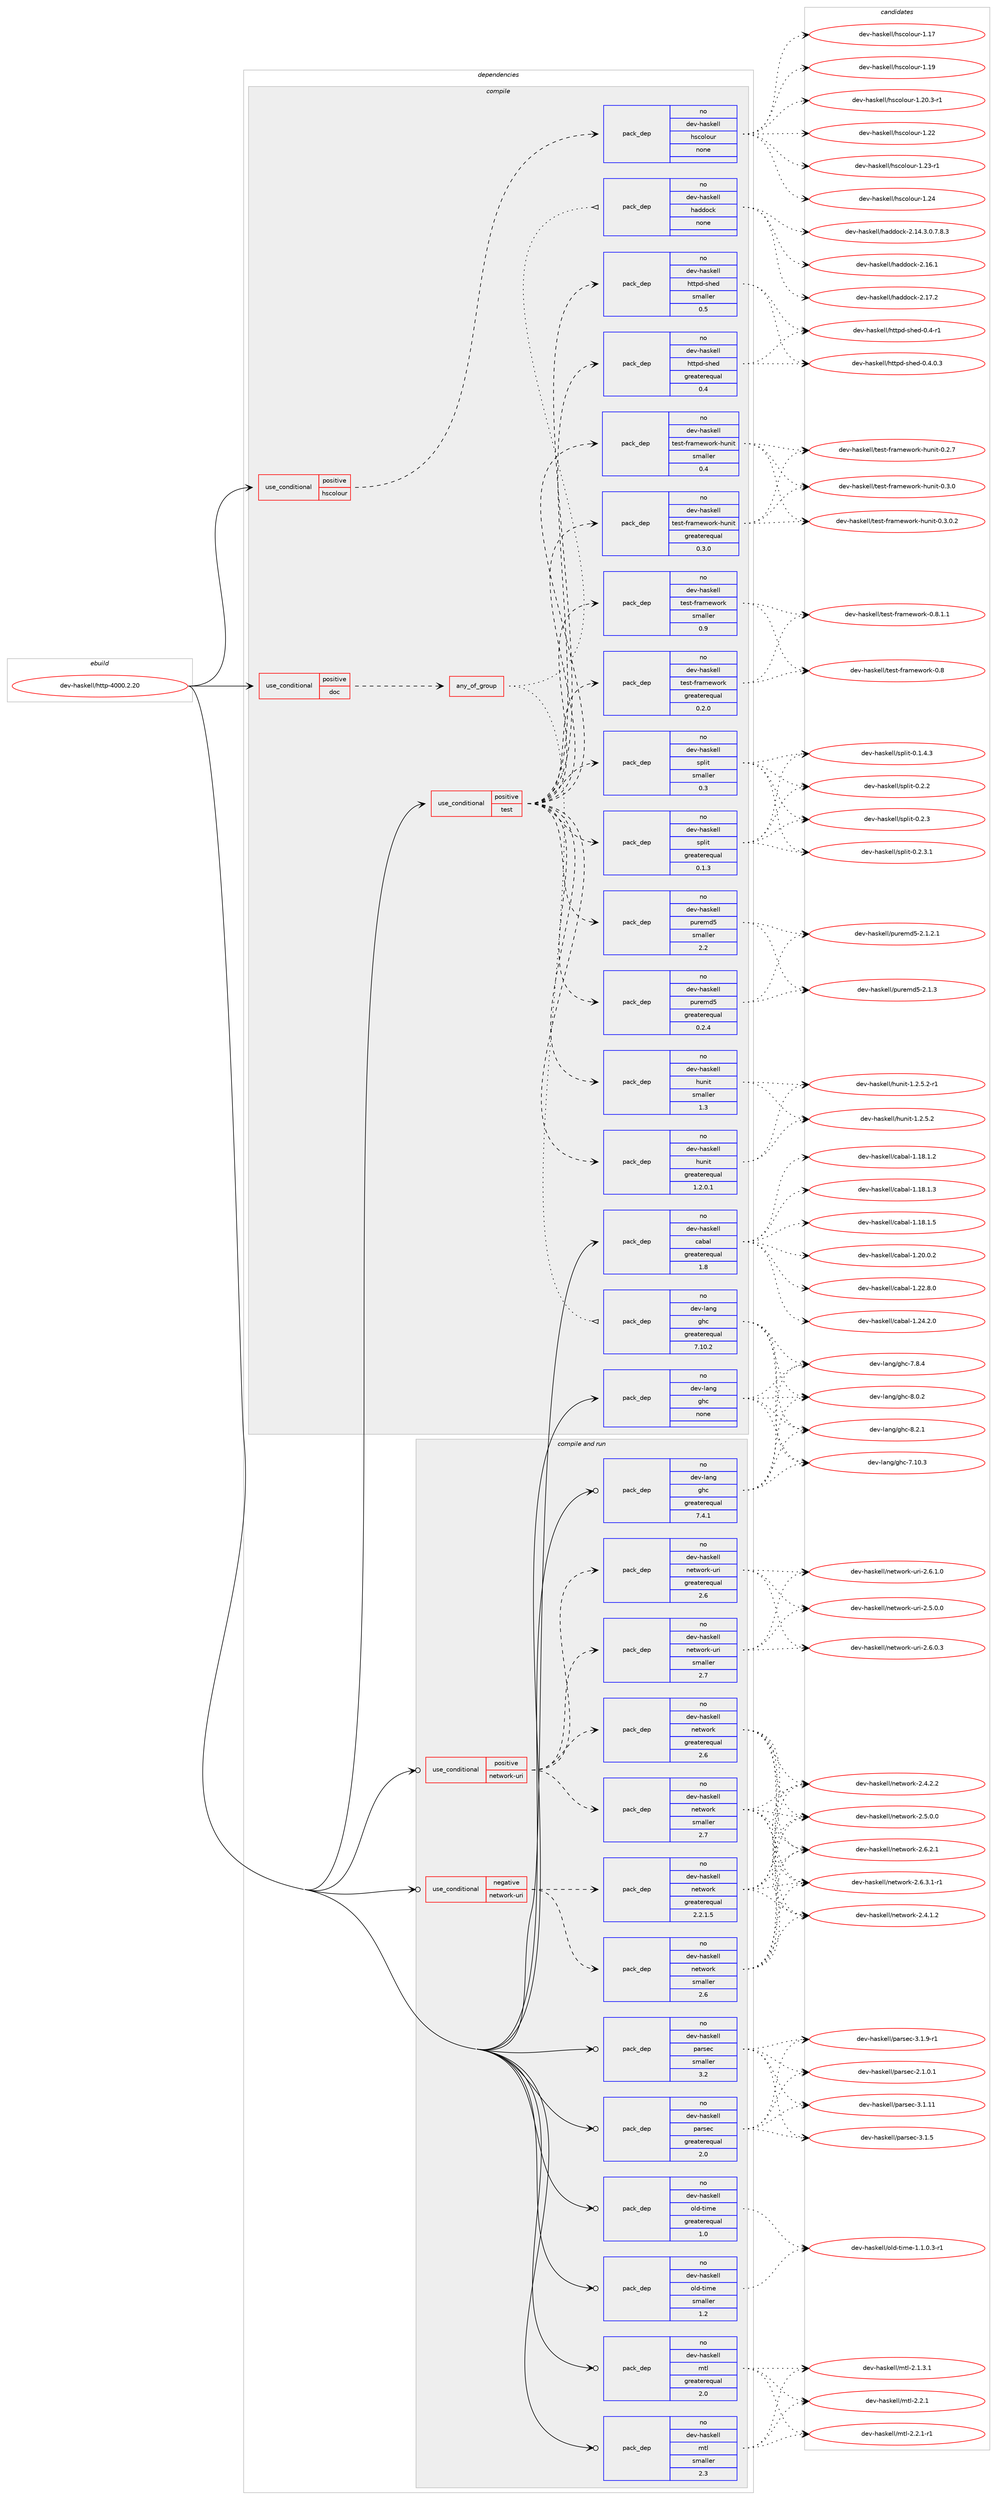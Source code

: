 digraph prolog {

# *************
# Graph options
# *************

newrank=true;
concentrate=true;
compound=true;
graph [rankdir=LR,fontname=Helvetica,fontsize=10,ranksep=1.5];#, ranksep=2.5, nodesep=0.2];
edge  [arrowhead=vee];
node  [fontname=Helvetica,fontsize=10];

# **********
# The ebuild
# **********

subgraph cluster_leftcol {
color=gray;
rank=same;
label=<<i>ebuild</i>>;
id [label="dev-haskell/http-4000.2.20", color=red, width=4, href="../dev-haskell/http-4000.2.20.svg"];
}

# ****************
# The dependencies
# ****************

subgraph cluster_midcol {
color=gray;
label=<<i>dependencies</i>>;
subgraph cluster_compile {
fillcolor="#eeeeee";
style=filled;
label=<<i>compile</i>>;
subgraph cond19439 {
dependency84049 [label=<<TABLE BORDER="0" CELLBORDER="1" CELLSPACING="0" CELLPADDING="4"><TR><TD ROWSPAN="3" CELLPADDING="10">use_conditional</TD></TR><TR><TD>positive</TD></TR><TR><TD>doc</TD></TR></TABLE>>, shape=none, color=red];
subgraph any2206 {
dependency84050 [label=<<TABLE BORDER="0" CELLBORDER="1" CELLSPACING="0" CELLPADDING="4"><TR><TD CELLPADDING="10">any_of_group</TD></TR></TABLE>>, shape=none, color=red];subgraph pack62374 {
dependency84051 [label=<<TABLE BORDER="0" CELLBORDER="1" CELLSPACING="0" CELLPADDING="4" WIDTH="220"><TR><TD ROWSPAN="6" CELLPADDING="30">pack_dep</TD></TR><TR><TD WIDTH="110">no</TD></TR><TR><TD>dev-haskell</TD></TR><TR><TD>haddock</TD></TR><TR><TD>none</TD></TR><TR><TD></TD></TR></TABLE>>, shape=none, color=blue];
}
dependency84050:e -> dependency84051:w [weight=20,style="dotted",arrowhead="oinv"];
subgraph pack62375 {
dependency84052 [label=<<TABLE BORDER="0" CELLBORDER="1" CELLSPACING="0" CELLPADDING="4" WIDTH="220"><TR><TD ROWSPAN="6" CELLPADDING="30">pack_dep</TD></TR><TR><TD WIDTH="110">no</TD></TR><TR><TD>dev-lang</TD></TR><TR><TD>ghc</TD></TR><TR><TD>greaterequal</TD></TR><TR><TD>7.10.2</TD></TR></TABLE>>, shape=none, color=blue];
}
dependency84050:e -> dependency84052:w [weight=20,style="dotted",arrowhead="oinv"];
}
dependency84049:e -> dependency84050:w [weight=20,style="dashed",arrowhead="vee"];
}
id:e -> dependency84049:w [weight=20,style="solid",arrowhead="vee"];
subgraph cond19440 {
dependency84053 [label=<<TABLE BORDER="0" CELLBORDER="1" CELLSPACING="0" CELLPADDING="4"><TR><TD ROWSPAN="3" CELLPADDING="10">use_conditional</TD></TR><TR><TD>positive</TD></TR><TR><TD>hscolour</TD></TR></TABLE>>, shape=none, color=red];
subgraph pack62376 {
dependency84054 [label=<<TABLE BORDER="0" CELLBORDER="1" CELLSPACING="0" CELLPADDING="4" WIDTH="220"><TR><TD ROWSPAN="6" CELLPADDING="30">pack_dep</TD></TR><TR><TD WIDTH="110">no</TD></TR><TR><TD>dev-haskell</TD></TR><TR><TD>hscolour</TD></TR><TR><TD>none</TD></TR><TR><TD></TD></TR></TABLE>>, shape=none, color=blue];
}
dependency84053:e -> dependency84054:w [weight=20,style="dashed",arrowhead="vee"];
}
id:e -> dependency84053:w [weight=20,style="solid",arrowhead="vee"];
subgraph cond19441 {
dependency84055 [label=<<TABLE BORDER="0" CELLBORDER="1" CELLSPACING="0" CELLPADDING="4"><TR><TD ROWSPAN="3" CELLPADDING="10">use_conditional</TD></TR><TR><TD>positive</TD></TR><TR><TD>test</TD></TR></TABLE>>, shape=none, color=red];
subgraph pack62377 {
dependency84056 [label=<<TABLE BORDER="0" CELLBORDER="1" CELLSPACING="0" CELLPADDING="4" WIDTH="220"><TR><TD ROWSPAN="6" CELLPADDING="30">pack_dep</TD></TR><TR><TD WIDTH="110">no</TD></TR><TR><TD>dev-haskell</TD></TR><TR><TD>httpd-shed</TD></TR><TR><TD>greaterequal</TD></TR><TR><TD>0.4</TD></TR></TABLE>>, shape=none, color=blue];
}
dependency84055:e -> dependency84056:w [weight=20,style="dashed",arrowhead="vee"];
subgraph pack62378 {
dependency84057 [label=<<TABLE BORDER="0" CELLBORDER="1" CELLSPACING="0" CELLPADDING="4" WIDTH="220"><TR><TD ROWSPAN="6" CELLPADDING="30">pack_dep</TD></TR><TR><TD WIDTH="110">no</TD></TR><TR><TD>dev-haskell</TD></TR><TR><TD>httpd-shed</TD></TR><TR><TD>smaller</TD></TR><TR><TD>0.5</TD></TR></TABLE>>, shape=none, color=blue];
}
dependency84055:e -> dependency84057:w [weight=20,style="dashed",arrowhead="vee"];
subgraph pack62379 {
dependency84058 [label=<<TABLE BORDER="0" CELLBORDER="1" CELLSPACING="0" CELLPADDING="4" WIDTH="220"><TR><TD ROWSPAN="6" CELLPADDING="30">pack_dep</TD></TR><TR><TD WIDTH="110">no</TD></TR><TR><TD>dev-haskell</TD></TR><TR><TD>hunit</TD></TR><TR><TD>greaterequal</TD></TR><TR><TD>1.2.0.1</TD></TR></TABLE>>, shape=none, color=blue];
}
dependency84055:e -> dependency84058:w [weight=20,style="dashed",arrowhead="vee"];
subgraph pack62380 {
dependency84059 [label=<<TABLE BORDER="0" CELLBORDER="1" CELLSPACING="0" CELLPADDING="4" WIDTH="220"><TR><TD ROWSPAN="6" CELLPADDING="30">pack_dep</TD></TR><TR><TD WIDTH="110">no</TD></TR><TR><TD>dev-haskell</TD></TR><TR><TD>hunit</TD></TR><TR><TD>smaller</TD></TR><TR><TD>1.3</TD></TR></TABLE>>, shape=none, color=blue];
}
dependency84055:e -> dependency84059:w [weight=20,style="dashed",arrowhead="vee"];
subgraph pack62381 {
dependency84060 [label=<<TABLE BORDER="0" CELLBORDER="1" CELLSPACING="0" CELLPADDING="4" WIDTH="220"><TR><TD ROWSPAN="6" CELLPADDING="30">pack_dep</TD></TR><TR><TD WIDTH="110">no</TD></TR><TR><TD>dev-haskell</TD></TR><TR><TD>puremd5</TD></TR><TR><TD>greaterequal</TD></TR><TR><TD>0.2.4</TD></TR></TABLE>>, shape=none, color=blue];
}
dependency84055:e -> dependency84060:w [weight=20,style="dashed",arrowhead="vee"];
subgraph pack62382 {
dependency84061 [label=<<TABLE BORDER="0" CELLBORDER="1" CELLSPACING="0" CELLPADDING="4" WIDTH="220"><TR><TD ROWSPAN="6" CELLPADDING="30">pack_dep</TD></TR><TR><TD WIDTH="110">no</TD></TR><TR><TD>dev-haskell</TD></TR><TR><TD>puremd5</TD></TR><TR><TD>smaller</TD></TR><TR><TD>2.2</TD></TR></TABLE>>, shape=none, color=blue];
}
dependency84055:e -> dependency84061:w [weight=20,style="dashed",arrowhead="vee"];
subgraph pack62383 {
dependency84062 [label=<<TABLE BORDER="0" CELLBORDER="1" CELLSPACING="0" CELLPADDING="4" WIDTH="220"><TR><TD ROWSPAN="6" CELLPADDING="30">pack_dep</TD></TR><TR><TD WIDTH="110">no</TD></TR><TR><TD>dev-haskell</TD></TR><TR><TD>split</TD></TR><TR><TD>greaterequal</TD></TR><TR><TD>0.1.3</TD></TR></TABLE>>, shape=none, color=blue];
}
dependency84055:e -> dependency84062:w [weight=20,style="dashed",arrowhead="vee"];
subgraph pack62384 {
dependency84063 [label=<<TABLE BORDER="0" CELLBORDER="1" CELLSPACING="0" CELLPADDING="4" WIDTH="220"><TR><TD ROWSPAN="6" CELLPADDING="30">pack_dep</TD></TR><TR><TD WIDTH="110">no</TD></TR><TR><TD>dev-haskell</TD></TR><TR><TD>split</TD></TR><TR><TD>smaller</TD></TR><TR><TD>0.3</TD></TR></TABLE>>, shape=none, color=blue];
}
dependency84055:e -> dependency84063:w [weight=20,style="dashed",arrowhead="vee"];
subgraph pack62385 {
dependency84064 [label=<<TABLE BORDER="0" CELLBORDER="1" CELLSPACING="0" CELLPADDING="4" WIDTH="220"><TR><TD ROWSPAN="6" CELLPADDING="30">pack_dep</TD></TR><TR><TD WIDTH="110">no</TD></TR><TR><TD>dev-haskell</TD></TR><TR><TD>test-framework</TD></TR><TR><TD>greaterequal</TD></TR><TR><TD>0.2.0</TD></TR></TABLE>>, shape=none, color=blue];
}
dependency84055:e -> dependency84064:w [weight=20,style="dashed",arrowhead="vee"];
subgraph pack62386 {
dependency84065 [label=<<TABLE BORDER="0" CELLBORDER="1" CELLSPACING="0" CELLPADDING="4" WIDTH="220"><TR><TD ROWSPAN="6" CELLPADDING="30">pack_dep</TD></TR><TR><TD WIDTH="110">no</TD></TR><TR><TD>dev-haskell</TD></TR><TR><TD>test-framework</TD></TR><TR><TD>smaller</TD></TR><TR><TD>0.9</TD></TR></TABLE>>, shape=none, color=blue];
}
dependency84055:e -> dependency84065:w [weight=20,style="dashed",arrowhead="vee"];
subgraph pack62387 {
dependency84066 [label=<<TABLE BORDER="0" CELLBORDER="1" CELLSPACING="0" CELLPADDING="4" WIDTH="220"><TR><TD ROWSPAN="6" CELLPADDING="30">pack_dep</TD></TR><TR><TD WIDTH="110">no</TD></TR><TR><TD>dev-haskell</TD></TR><TR><TD>test-framework-hunit</TD></TR><TR><TD>greaterequal</TD></TR><TR><TD>0.3.0</TD></TR></TABLE>>, shape=none, color=blue];
}
dependency84055:e -> dependency84066:w [weight=20,style="dashed",arrowhead="vee"];
subgraph pack62388 {
dependency84067 [label=<<TABLE BORDER="0" CELLBORDER="1" CELLSPACING="0" CELLPADDING="4" WIDTH="220"><TR><TD ROWSPAN="6" CELLPADDING="30">pack_dep</TD></TR><TR><TD WIDTH="110">no</TD></TR><TR><TD>dev-haskell</TD></TR><TR><TD>test-framework-hunit</TD></TR><TR><TD>smaller</TD></TR><TR><TD>0.4</TD></TR></TABLE>>, shape=none, color=blue];
}
dependency84055:e -> dependency84067:w [weight=20,style="dashed",arrowhead="vee"];
}
id:e -> dependency84055:w [weight=20,style="solid",arrowhead="vee"];
subgraph pack62389 {
dependency84068 [label=<<TABLE BORDER="0" CELLBORDER="1" CELLSPACING="0" CELLPADDING="4" WIDTH="220"><TR><TD ROWSPAN="6" CELLPADDING="30">pack_dep</TD></TR><TR><TD WIDTH="110">no</TD></TR><TR><TD>dev-haskell</TD></TR><TR><TD>cabal</TD></TR><TR><TD>greaterequal</TD></TR><TR><TD>1.8</TD></TR></TABLE>>, shape=none, color=blue];
}
id:e -> dependency84068:w [weight=20,style="solid",arrowhead="vee"];
subgraph pack62390 {
dependency84069 [label=<<TABLE BORDER="0" CELLBORDER="1" CELLSPACING="0" CELLPADDING="4" WIDTH="220"><TR><TD ROWSPAN="6" CELLPADDING="30">pack_dep</TD></TR><TR><TD WIDTH="110">no</TD></TR><TR><TD>dev-lang</TD></TR><TR><TD>ghc</TD></TR><TR><TD>none</TD></TR><TR><TD></TD></TR></TABLE>>, shape=none, color=blue];
}
id:e -> dependency84069:w [weight=20,style="solid",arrowhead="vee"];
}
subgraph cluster_compileandrun {
fillcolor="#eeeeee";
style=filled;
label=<<i>compile and run</i>>;
subgraph cond19442 {
dependency84070 [label=<<TABLE BORDER="0" CELLBORDER="1" CELLSPACING="0" CELLPADDING="4"><TR><TD ROWSPAN="3" CELLPADDING="10">use_conditional</TD></TR><TR><TD>negative</TD></TR><TR><TD>network-uri</TD></TR></TABLE>>, shape=none, color=red];
subgraph pack62391 {
dependency84071 [label=<<TABLE BORDER="0" CELLBORDER="1" CELLSPACING="0" CELLPADDING="4" WIDTH="220"><TR><TD ROWSPAN="6" CELLPADDING="30">pack_dep</TD></TR><TR><TD WIDTH="110">no</TD></TR><TR><TD>dev-haskell</TD></TR><TR><TD>network</TD></TR><TR><TD>greaterequal</TD></TR><TR><TD>2.2.1.5</TD></TR></TABLE>>, shape=none, color=blue];
}
dependency84070:e -> dependency84071:w [weight=20,style="dashed",arrowhead="vee"];
subgraph pack62392 {
dependency84072 [label=<<TABLE BORDER="0" CELLBORDER="1" CELLSPACING="0" CELLPADDING="4" WIDTH="220"><TR><TD ROWSPAN="6" CELLPADDING="30">pack_dep</TD></TR><TR><TD WIDTH="110">no</TD></TR><TR><TD>dev-haskell</TD></TR><TR><TD>network</TD></TR><TR><TD>smaller</TD></TR><TR><TD>2.6</TD></TR></TABLE>>, shape=none, color=blue];
}
dependency84070:e -> dependency84072:w [weight=20,style="dashed",arrowhead="vee"];
}
id:e -> dependency84070:w [weight=20,style="solid",arrowhead="odotvee"];
subgraph cond19443 {
dependency84073 [label=<<TABLE BORDER="0" CELLBORDER="1" CELLSPACING="0" CELLPADDING="4"><TR><TD ROWSPAN="3" CELLPADDING="10">use_conditional</TD></TR><TR><TD>positive</TD></TR><TR><TD>network-uri</TD></TR></TABLE>>, shape=none, color=red];
subgraph pack62393 {
dependency84074 [label=<<TABLE BORDER="0" CELLBORDER="1" CELLSPACING="0" CELLPADDING="4" WIDTH="220"><TR><TD ROWSPAN="6" CELLPADDING="30">pack_dep</TD></TR><TR><TD WIDTH="110">no</TD></TR><TR><TD>dev-haskell</TD></TR><TR><TD>network</TD></TR><TR><TD>greaterequal</TD></TR><TR><TD>2.6</TD></TR></TABLE>>, shape=none, color=blue];
}
dependency84073:e -> dependency84074:w [weight=20,style="dashed",arrowhead="vee"];
subgraph pack62394 {
dependency84075 [label=<<TABLE BORDER="0" CELLBORDER="1" CELLSPACING="0" CELLPADDING="4" WIDTH="220"><TR><TD ROWSPAN="6" CELLPADDING="30">pack_dep</TD></TR><TR><TD WIDTH="110">no</TD></TR><TR><TD>dev-haskell</TD></TR><TR><TD>network</TD></TR><TR><TD>smaller</TD></TR><TR><TD>2.7</TD></TR></TABLE>>, shape=none, color=blue];
}
dependency84073:e -> dependency84075:w [weight=20,style="dashed",arrowhead="vee"];
subgraph pack62395 {
dependency84076 [label=<<TABLE BORDER="0" CELLBORDER="1" CELLSPACING="0" CELLPADDING="4" WIDTH="220"><TR><TD ROWSPAN="6" CELLPADDING="30">pack_dep</TD></TR><TR><TD WIDTH="110">no</TD></TR><TR><TD>dev-haskell</TD></TR><TR><TD>network-uri</TD></TR><TR><TD>greaterequal</TD></TR><TR><TD>2.6</TD></TR></TABLE>>, shape=none, color=blue];
}
dependency84073:e -> dependency84076:w [weight=20,style="dashed",arrowhead="vee"];
subgraph pack62396 {
dependency84077 [label=<<TABLE BORDER="0" CELLBORDER="1" CELLSPACING="0" CELLPADDING="4" WIDTH="220"><TR><TD ROWSPAN="6" CELLPADDING="30">pack_dep</TD></TR><TR><TD WIDTH="110">no</TD></TR><TR><TD>dev-haskell</TD></TR><TR><TD>network-uri</TD></TR><TR><TD>smaller</TD></TR><TR><TD>2.7</TD></TR></TABLE>>, shape=none, color=blue];
}
dependency84073:e -> dependency84077:w [weight=20,style="dashed",arrowhead="vee"];
}
id:e -> dependency84073:w [weight=20,style="solid",arrowhead="odotvee"];
subgraph pack62397 {
dependency84078 [label=<<TABLE BORDER="0" CELLBORDER="1" CELLSPACING="0" CELLPADDING="4" WIDTH="220"><TR><TD ROWSPAN="6" CELLPADDING="30">pack_dep</TD></TR><TR><TD WIDTH="110">no</TD></TR><TR><TD>dev-haskell</TD></TR><TR><TD>mtl</TD></TR><TR><TD>greaterequal</TD></TR><TR><TD>2.0</TD></TR></TABLE>>, shape=none, color=blue];
}
id:e -> dependency84078:w [weight=20,style="solid",arrowhead="odotvee"];
subgraph pack62398 {
dependency84079 [label=<<TABLE BORDER="0" CELLBORDER="1" CELLSPACING="0" CELLPADDING="4" WIDTH="220"><TR><TD ROWSPAN="6" CELLPADDING="30">pack_dep</TD></TR><TR><TD WIDTH="110">no</TD></TR><TR><TD>dev-haskell</TD></TR><TR><TD>mtl</TD></TR><TR><TD>smaller</TD></TR><TR><TD>2.3</TD></TR></TABLE>>, shape=none, color=blue];
}
id:e -> dependency84079:w [weight=20,style="solid",arrowhead="odotvee"];
subgraph pack62399 {
dependency84080 [label=<<TABLE BORDER="0" CELLBORDER="1" CELLSPACING="0" CELLPADDING="4" WIDTH="220"><TR><TD ROWSPAN="6" CELLPADDING="30">pack_dep</TD></TR><TR><TD WIDTH="110">no</TD></TR><TR><TD>dev-haskell</TD></TR><TR><TD>old-time</TD></TR><TR><TD>greaterequal</TD></TR><TR><TD>1.0</TD></TR></TABLE>>, shape=none, color=blue];
}
id:e -> dependency84080:w [weight=20,style="solid",arrowhead="odotvee"];
subgraph pack62400 {
dependency84081 [label=<<TABLE BORDER="0" CELLBORDER="1" CELLSPACING="0" CELLPADDING="4" WIDTH="220"><TR><TD ROWSPAN="6" CELLPADDING="30">pack_dep</TD></TR><TR><TD WIDTH="110">no</TD></TR><TR><TD>dev-haskell</TD></TR><TR><TD>old-time</TD></TR><TR><TD>smaller</TD></TR><TR><TD>1.2</TD></TR></TABLE>>, shape=none, color=blue];
}
id:e -> dependency84081:w [weight=20,style="solid",arrowhead="odotvee"];
subgraph pack62401 {
dependency84082 [label=<<TABLE BORDER="0" CELLBORDER="1" CELLSPACING="0" CELLPADDING="4" WIDTH="220"><TR><TD ROWSPAN="6" CELLPADDING="30">pack_dep</TD></TR><TR><TD WIDTH="110">no</TD></TR><TR><TD>dev-haskell</TD></TR><TR><TD>parsec</TD></TR><TR><TD>greaterequal</TD></TR><TR><TD>2.0</TD></TR></TABLE>>, shape=none, color=blue];
}
id:e -> dependency84082:w [weight=20,style="solid",arrowhead="odotvee"];
subgraph pack62402 {
dependency84083 [label=<<TABLE BORDER="0" CELLBORDER="1" CELLSPACING="0" CELLPADDING="4" WIDTH="220"><TR><TD ROWSPAN="6" CELLPADDING="30">pack_dep</TD></TR><TR><TD WIDTH="110">no</TD></TR><TR><TD>dev-haskell</TD></TR><TR><TD>parsec</TD></TR><TR><TD>smaller</TD></TR><TR><TD>3.2</TD></TR></TABLE>>, shape=none, color=blue];
}
id:e -> dependency84083:w [weight=20,style="solid",arrowhead="odotvee"];
subgraph pack62403 {
dependency84084 [label=<<TABLE BORDER="0" CELLBORDER="1" CELLSPACING="0" CELLPADDING="4" WIDTH="220"><TR><TD ROWSPAN="6" CELLPADDING="30">pack_dep</TD></TR><TR><TD WIDTH="110">no</TD></TR><TR><TD>dev-lang</TD></TR><TR><TD>ghc</TD></TR><TR><TD>greaterequal</TD></TR><TR><TD>7.4.1</TD></TR></TABLE>>, shape=none, color=blue];
}
id:e -> dependency84084:w [weight=20,style="solid",arrowhead="odotvee"];
}
subgraph cluster_run {
fillcolor="#eeeeee";
style=filled;
label=<<i>run</i>>;
}
}

# **************
# The candidates
# **************

subgraph cluster_choices {
rank=same;
color=gray;
label=<<i>candidates</i>>;

subgraph choice62374 {
color=black;
nodesep=1;
choice1001011184510497115107101108108471049710010011199107455046495246514648465546564651 [label="dev-haskell/haddock-2.14.3.0.7.8.3", color=red, width=4,href="../dev-haskell/haddock-2.14.3.0.7.8.3.svg"];
choice100101118451049711510710110810847104971001001119910745504649544649 [label="dev-haskell/haddock-2.16.1", color=red, width=4,href="../dev-haskell/haddock-2.16.1.svg"];
choice100101118451049711510710110810847104971001001119910745504649554650 [label="dev-haskell/haddock-2.17.2", color=red, width=4,href="../dev-haskell/haddock-2.17.2.svg"];
dependency84051:e -> choice1001011184510497115107101108108471049710010011199107455046495246514648465546564651:w [style=dotted,weight="100"];
dependency84051:e -> choice100101118451049711510710110810847104971001001119910745504649544649:w [style=dotted,weight="100"];
dependency84051:e -> choice100101118451049711510710110810847104971001001119910745504649554650:w [style=dotted,weight="100"];
}
subgraph choice62375 {
color=black;
nodesep=1;
choice1001011184510897110103471031049945554649484651 [label="dev-lang/ghc-7.10.3", color=red, width=4,href="../dev-lang/ghc-7.10.3.svg"];
choice10010111845108971101034710310499455546564652 [label="dev-lang/ghc-7.8.4", color=red, width=4,href="../dev-lang/ghc-7.8.4.svg"];
choice10010111845108971101034710310499455646484650 [label="dev-lang/ghc-8.0.2", color=red, width=4,href="../dev-lang/ghc-8.0.2.svg"];
choice10010111845108971101034710310499455646504649 [label="dev-lang/ghc-8.2.1", color=red, width=4,href="../dev-lang/ghc-8.2.1.svg"];
dependency84052:e -> choice1001011184510897110103471031049945554649484651:w [style=dotted,weight="100"];
dependency84052:e -> choice10010111845108971101034710310499455546564652:w [style=dotted,weight="100"];
dependency84052:e -> choice10010111845108971101034710310499455646484650:w [style=dotted,weight="100"];
dependency84052:e -> choice10010111845108971101034710310499455646504649:w [style=dotted,weight="100"];
}
subgraph choice62376 {
color=black;
nodesep=1;
choice100101118451049711510710110810847104115991111081111171144549464955 [label="dev-haskell/hscolour-1.17", color=red, width=4,href="../dev-haskell/hscolour-1.17.svg"];
choice100101118451049711510710110810847104115991111081111171144549464957 [label="dev-haskell/hscolour-1.19", color=red, width=4,href="../dev-haskell/hscolour-1.19.svg"];
choice10010111845104971151071011081084710411599111108111117114454946504846514511449 [label="dev-haskell/hscolour-1.20.3-r1", color=red, width=4,href="../dev-haskell/hscolour-1.20.3-r1.svg"];
choice100101118451049711510710110810847104115991111081111171144549465050 [label="dev-haskell/hscolour-1.22", color=red, width=4,href="../dev-haskell/hscolour-1.22.svg"];
choice1001011184510497115107101108108471041159911110811111711445494650514511449 [label="dev-haskell/hscolour-1.23-r1", color=red, width=4,href="../dev-haskell/hscolour-1.23-r1.svg"];
choice100101118451049711510710110810847104115991111081111171144549465052 [label="dev-haskell/hscolour-1.24", color=red, width=4,href="../dev-haskell/hscolour-1.24.svg"];
dependency84054:e -> choice100101118451049711510710110810847104115991111081111171144549464955:w [style=dotted,weight="100"];
dependency84054:e -> choice100101118451049711510710110810847104115991111081111171144549464957:w [style=dotted,weight="100"];
dependency84054:e -> choice10010111845104971151071011081084710411599111108111117114454946504846514511449:w [style=dotted,weight="100"];
dependency84054:e -> choice100101118451049711510710110810847104115991111081111171144549465050:w [style=dotted,weight="100"];
dependency84054:e -> choice1001011184510497115107101108108471041159911110811111711445494650514511449:w [style=dotted,weight="100"];
dependency84054:e -> choice100101118451049711510710110810847104115991111081111171144549465052:w [style=dotted,weight="100"];
}
subgraph choice62377 {
color=black;
nodesep=1;
choice10010111845104971151071011081084710411611611210045115104101100454846524511449 [label="dev-haskell/httpd-shed-0.4-r1", color=red, width=4,href="../dev-haskell/httpd-shed-0.4-r1.svg"];
choice100101118451049711510710110810847104116116112100451151041011004548465246484651 [label="dev-haskell/httpd-shed-0.4.0.3", color=red, width=4,href="../dev-haskell/httpd-shed-0.4.0.3.svg"];
dependency84056:e -> choice10010111845104971151071011081084710411611611210045115104101100454846524511449:w [style=dotted,weight="100"];
dependency84056:e -> choice100101118451049711510710110810847104116116112100451151041011004548465246484651:w [style=dotted,weight="100"];
}
subgraph choice62378 {
color=black;
nodesep=1;
choice10010111845104971151071011081084710411611611210045115104101100454846524511449 [label="dev-haskell/httpd-shed-0.4-r1", color=red, width=4,href="../dev-haskell/httpd-shed-0.4-r1.svg"];
choice100101118451049711510710110810847104116116112100451151041011004548465246484651 [label="dev-haskell/httpd-shed-0.4.0.3", color=red, width=4,href="../dev-haskell/httpd-shed-0.4.0.3.svg"];
dependency84057:e -> choice10010111845104971151071011081084710411611611210045115104101100454846524511449:w [style=dotted,weight="100"];
dependency84057:e -> choice100101118451049711510710110810847104116116112100451151041011004548465246484651:w [style=dotted,weight="100"];
}
subgraph choice62379 {
color=black;
nodesep=1;
choice1001011184510497115107101108108471041171101051164549465046534650 [label="dev-haskell/hunit-1.2.5.2", color=red, width=4,href="../dev-haskell/hunit-1.2.5.2.svg"];
choice10010111845104971151071011081084710411711010511645494650465346504511449 [label="dev-haskell/hunit-1.2.5.2-r1", color=red, width=4,href="../dev-haskell/hunit-1.2.5.2-r1.svg"];
dependency84058:e -> choice1001011184510497115107101108108471041171101051164549465046534650:w [style=dotted,weight="100"];
dependency84058:e -> choice10010111845104971151071011081084710411711010511645494650465346504511449:w [style=dotted,weight="100"];
}
subgraph choice62380 {
color=black;
nodesep=1;
choice1001011184510497115107101108108471041171101051164549465046534650 [label="dev-haskell/hunit-1.2.5.2", color=red, width=4,href="../dev-haskell/hunit-1.2.5.2.svg"];
choice10010111845104971151071011081084710411711010511645494650465346504511449 [label="dev-haskell/hunit-1.2.5.2-r1", color=red, width=4,href="../dev-haskell/hunit-1.2.5.2-r1.svg"];
dependency84059:e -> choice1001011184510497115107101108108471041171101051164549465046534650:w [style=dotted,weight="100"];
dependency84059:e -> choice10010111845104971151071011081084710411711010511645494650465346504511449:w [style=dotted,weight="100"];
}
subgraph choice62381 {
color=black;
nodesep=1;
choice100101118451049711510710110810847112117114101109100534550464946504649 [label="dev-haskell/puremd5-2.1.2.1", color=red, width=4,href="../dev-haskell/puremd5-2.1.2.1.svg"];
choice10010111845104971151071011081084711211711410110910053455046494651 [label="dev-haskell/puremd5-2.1.3", color=red, width=4,href="../dev-haskell/puremd5-2.1.3.svg"];
dependency84060:e -> choice100101118451049711510710110810847112117114101109100534550464946504649:w [style=dotted,weight="100"];
dependency84060:e -> choice10010111845104971151071011081084711211711410110910053455046494651:w [style=dotted,weight="100"];
}
subgraph choice62382 {
color=black;
nodesep=1;
choice100101118451049711510710110810847112117114101109100534550464946504649 [label="dev-haskell/puremd5-2.1.2.1", color=red, width=4,href="../dev-haskell/puremd5-2.1.2.1.svg"];
choice10010111845104971151071011081084711211711410110910053455046494651 [label="dev-haskell/puremd5-2.1.3", color=red, width=4,href="../dev-haskell/puremd5-2.1.3.svg"];
dependency84061:e -> choice100101118451049711510710110810847112117114101109100534550464946504649:w [style=dotted,weight="100"];
dependency84061:e -> choice10010111845104971151071011081084711211711410110910053455046494651:w [style=dotted,weight="100"];
}
subgraph choice62383 {
color=black;
nodesep=1;
choice1001011184510497115107101108108471151121081051164548464946524651 [label="dev-haskell/split-0.1.4.3", color=red, width=4,href="../dev-haskell/split-0.1.4.3.svg"];
choice100101118451049711510710110810847115112108105116454846504650 [label="dev-haskell/split-0.2.2", color=red, width=4,href="../dev-haskell/split-0.2.2.svg"];
choice100101118451049711510710110810847115112108105116454846504651 [label="dev-haskell/split-0.2.3", color=red, width=4,href="../dev-haskell/split-0.2.3.svg"];
choice1001011184510497115107101108108471151121081051164548465046514649 [label="dev-haskell/split-0.2.3.1", color=red, width=4,href="../dev-haskell/split-0.2.3.1.svg"];
dependency84062:e -> choice1001011184510497115107101108108471151121081051164548464946524651:w [style=dotted,weight="100"];
dependency84062:e -> choice100101118451049711510710110810847115112108105116454846504650:w [style=dotted,weight="100"];
dependency84062:e -> choice100101118451049711510710110810847115112108105116454846504651:w [style=dotted,weight="100"];
dependency84062:e -> choice1001011184510497115107101108108471151121081051164548465046514649:w [style=dotted,weight="100"];
}
subgraph choice62384 {
color=black;
nodesep=1;
choice1001011184510497115107101108108471151121081051164548464946524651 [label="dev-haskell/split-0.1.4.3", color=red, width=4,href="../dev-haskell/split-0.1.4.3.svg"];
choice100101118451049711510710110810847115112108105116454846504650 [label="dev-haskell/split-0.2.2", color=red, width=4,href="../dev-haskell/split-0.2.2.svg"];
choice100101118451049711510710110810847115112108105116454846504651 [label="dev-haskell/split-0.2.3", color=red, width=4,href="../dev-haskell/split-0.2.3.svg"];
choice1001011184510497115107101108108471151121081051164548465046514649 [label="dev-haskell/split-0.2.3.1", color=red, width=4,href="../dev-haskell/split-0.2.3.1.svg"];
dependency84063:e -> choice1001011184510497115107101108108471151121081051164548464946524651:w [style=dotted,weight="100"];
dependency84063:e -> choice100101118451049711510710110810847115112108105116454846504650:w [style=dotted,weight="100"];
dependency84063:e -> choice100101118451049711510710110810847115112108105116454846504651:w [style=dotted,weight="100"];
dependency84063:e -> choice1001011184510497115107101108108471151121081051164548465046514649:w [style=dotted,weight="100"];
}
subgraph choice62385 {
color=black;
nodesep=1;
choice100101118451049711510710110810847116101115116451021149710910111911111410745484656 [label="dev-haskell/test-framework-0.8", color=red, width=4,href="../dev-haskell/test-framework-0.8.svg"];
choice10010111845104971151071011081084711610111511645102114971091011191111141074548465646494649 [label="dev-haskell/test-framework-0.8.1.1", color=red, width=4,href="../dev-haskell/test-framework-0.8.1.1.svg"];
dependency84064:e -> choice100101118451049711510710110810847116101115116451021149710910111911111410745484656:w [style=dotted,weight="100"];
dependency84064:e -> choice10010111845104971151071011081084711610111511645102114971091011191111141074548465646494649:w [style=dotted,weight="100"];
}
subgraph choice62386 {
color=black;
nodesep=1;
choice100101118451049711510710110810847116101115116451021149710910111911111410745484656 [label="dev-haskell/test-framework-0.8", color=red, width=4,href="../dev-haskell/test-framework-0.8.svg"];
choice10010111845104971151071011081084711610111511645102114971091011191111141074548465646494649 [label="dev-haskell/test-framework-0.8.1.1", color=red, width=4,href="../dev-haskell/test-framework-0.8.1.1.svg"];
dependency84065:e -> choice100101118451049711510710110810847116101115116451021149710910111911111410745484656:w [style=dotted,weight="100"];
dependency84065:e -> choice10010111845104971151071011081084711610111511645102114971091011191111141074548465646494649:w [style=dotted,weight="100"];
}
subgraph choice62387 {
color=black;
nodesep=1;
choice100101118451049711510710110810847116101115116451021149710910111911111410745104117110105116454846504655 [label="dev-haskell/test-framework-hunit-0.2.7", color=red, width=4,href="../dev-haskell/test-framework-hunit-0.2.7.svg"];
choice100101118451049711510710110810847116101115116451021149710910111911111410745104117110105116454846514648 [label="dev-haskell/test-framework-hunit-0.3.0", color=red, width=4,href="../dev-haskell/test-framework-hunit-0.3.0.svg"];
choice1001011184510497115107101108108471161011151164510211497109101119111114107451041171101051164548465146484650 [label="dev-haskell/test-framework-hunit-0.3.0.2", color=red, width=4,href="../dev-haskell/test-framework-hunit-0.3.0.2.svg"];
dependency84066:e -> choice100101118451049711510710110810847116101115116451021149710910111911111410745104117110105116454846504655:w [style=dotted,weight="100"];
dependency84066:e -> choice100101118451049711510710110810847116101115116451021149710910111911111410745104117110105116454846514648:w [style=dotted,weight="100"];
dependency84066:e -> choice1001011184510497115107101108108471161011151164510211497109101119111114107451041171101051164548465146484650:w [style=dotted,weight="100"];
}
subgraph choice62388 {
color=black;
nodesep=1;
choice100101118451049711510710110810847116101115116451021149710910111911111410745104117110105116454846504655 [label="dev-haskell/test-framework-hunit-0.2.7", color=red, width=4,href="../dev-haskell/test-framework-hunit-0.2.7.svg"];
choice100101118451049711510710110810847116101115116451021149710910111911111410745104117110105116454846514648 [label="dev-haskell/test-framework-hunit-0.3.0", color=red, width=4,href="../dev-haskell/test-framework-hunit-0.3.0.svg"];
choice1001011184510497115107101108108471161011151164510211497109101119111114107451041171101051164548465146484650 [label="dev-haskell/test-framework-hunit-0.3.0.2", color=red, width=4,href="../dev-haskell/test-framework-hunit-0.3.0.2.svg"];
dependency84067:e -> choice100101118451049711510710110810847116101115116451021149710910111911111410745104117110105116454846504655:w [style=dotted,weight="100"];
dependency84067:e -> choice100101118451049711510710110810847116101115116451021149710910111911111410745104117110105116454846514648:w [style=dotted,weight="100"];
dependency84067:e -> choice1001011184510497115107101108108471161011151164510211497109101119111114107451041171101051164548465146484650:w [style=dotted,weight="100"];
}
subgraph choice62389 {
color=black;
nodesep=1;
choice10010111845104971151071011081084799979897108454946495646494650 [label="dev-haskell/cabal-1.18.1.2", color=red, width=4,href="../dev-haskell/cabal-1.18.1.2.svg"];
choice10010111845104971151071011081084799979897108454946495646494651 [label="dev-haskell/cabal-1.18.1.3", color=red, width=4,href="../dev-haskell/cabal-1.18.1.3.svg"];
choice10010111845104971151071011081084799979897108454946495646494653 [label="dev-haskell/cabal-1.18.1.5", color=red, width=4,href="../dev-haskell/cabal-1.18.1.5.svg"];
choice10010111845104971151071011081084799979897108454946504846484650 [label="dev-haskell/cabal-1.20.0.2", color=red, width=4,href="../dev-haskell/cabal-1.20.0.2.svg"];
choice10010111845104971151071011081084799979897108454946505046564648 [label="dev-haskell/cabal-1.22.8.0", color=red, width=4,href="../dev-haskell/cabal-1.22.8.0.svg"];
choice10010111845104971151071011081084799979897108454946505246504648 [label="dev-haskell/cabal-1.24.2.0", color=red, width=4,href="../dev-haskell/cabal-1.24.2.0.svg"];
dependency84068:e -> choice10010111845104971151071011081084799979897108454946495646494650:w [style=dotted,weight="100"];
dependency84068:e -> choice10010111845104971151071011081084799979897108454946495646494651:w [style=dotted,weight="100"];
dependency84068:e -> choice10010111845104971151071011081084799979897108454946495646494653:w [style=dotted,weight="100"];
dependency84068:e -> choice10010111845104971151071011081084799979897108454946504846484650:w [style=dotted,weight="100"];
dependency84068:e -> choice10010111845104971151071011081084799979897108454946505046564648:w [style=dotted,weight="100"];
dependency84068:e -> choice10010111845104971151071011081084799979897108454946505246504648:w [style=dotted,weight="100"];
}
subgraph choice62390 {
color=black;
nodesep=1;
choice1001011184510897110103471031049945554649484651 [label="dev-lang/ghc-7.10.3", color=red, width=4,href="../dev-lang/ghc-7.10.3.svg"];
choice10010111845108971101034710310499455546564652 [label="dev-lang/ghc-7.8.4", color=red, width=4,href="../dev-lang/ghc-7.8.4.svg"];
choice10010111845108971101034710310499455646484650 [label="dev-lang/ghc-8.0.2", color=red, width=4,href="../dev-lang/ghc-8.0.2.svg"];
choice10010111845108971101034710310499455646504649 [label="dev-lang/ghc-8.2.1", color=red, width=4,href="../dev-lang/ghc-8.2.1.svg"];
dependency84069:e -> choice1001011184510897110103471031049945554649484651:w [style=dotted,weight="100"];
dependency84069:e -> choice10010111845108971101034710310499455546564652:w [style=dotted,weight="100"];
dependency84069:e -> choice10010111845108971101034710310499455646484650:w [style=dotted,weight="100"];
dependency84069:e -> choice10010111845108971101034710310499455646504649:w [style=dotted,weight="100"];
}
subgraph choice62391 {
color=black;
nodesep=1;
choice1001011184510497115107101108108471101011161191111141074550465246494650 [label="dev-haskell/network-2.4.1.2", color=red, width=4,href="../dev-haskell/network-2.4.1.2.svg"];
choice1001011184510497115107101108108471101011161191111141074550465246504650 [label="dev-haskell/network-2.4.2.2", color=red, width=4,href="../dev-haskell/network-2.4.2.2.svg"];
choice1001011184510497115107101108108471101011161191111141074550465346484648 [label="dev-haskell/network-2.5.0.0", color=red, width=4,href="../dev-haskell/network-2.5.0.0.svg"];
choice1001011184510497115107101108108471101011161191111141074550465446504649 [label="dev-haskell/network-2.6.2.1", color=red, width=4,href="../dev-haskell/network-2.6.2.1.svg"];
choice10010111845104971151071011081084711010111611911111410745504654465146494511449 [label="dev-haskell/network-2.6.3.1-r1", color=red, width=4,href="../dev-haskell/network-2.6.3.1-r1.svg"];
dependency84071:e -> choice1001011184510497115107101108108471101011161191111141074550465246494650:w [style=dotted,weight="100"];
dependency84071:e -> choice1001011184510497115107101108108471101011161191111141074550465246504650:w [style=dotted,weight="100"];
dependency84071:e -> choice1001011184510497115107101108108471101011161191111141074550465346484648:w [style=dotted,weight="100"];
dependency84071:e -> choice1001011184510497115107101108108471101011161191111141074550465446504649:w [style=dotted,weight="100"];
dependency84071:e -> choice10010111845104971151071011081084711010111611911111410745504654465146494511449:w [style=dotted,weight="100"];
}
subgraph choice62392 {
color=black;
nodesep=1;
choice1001011184510497115107101108108471101011161191111141074550465246494650 [label="dev-haskell/network-2.4.1.2", color=red, width=4,href="../dev-haskell/network-2.4.1.2.svg"];
choice1001011184510497115107101108108471101011161191111141074550465246504650 [label="dev-haskell/network-2.4.2.2", color=red, width=4,href="../dev-haskell/network-2.4.2.2.svg"];
choice1001011184510497115107101108108471101011161191111141074550465346484648 [label="dev-haskell/network-2.5.0.0", color=red, width=4,href="../dev-haskell/network-2.5.0.0.svg"];
choice1001011184510497115107101108108471101011161191111141074550465446504649 [label="dev-haskell/network-2.6.2.1", color=red, width=4,href="../dev-haskell/network-2.6.2.1.svg"];
choice10010111845104971151071011081084711010111611911111410745504654465146494511449 [label="dev-haskell/network-2.6.3.1-r1", color=red, width=4,href="../dev-haskell/network-2.6.3.1-r1.svg"];
dependency84072:e -> choice1001011184510497115107101108108471101011161191111141074550465246494650:w [style=dotted,weight="100"];
dependency84072:e -> choice1001011184510497115107101108108471101011161191111141074550465246504650:w [style=dotted,weight="100"];
dependency84072:e -> choice1001011184510497115107101108108471101011161191111141074550465346484648:w [style=dotted,weight="100"];
dependency84072:e -> choice1001011184510497115107101108108471101011161191111141074550465446504649:w [style=dotted,weight="100"];
dependency84072:e -> choice10010111845104971151071011081084711010111611911111410745504654465146494511449:w [style=dotted,weight="100"];
}
subgraph choice62393 {
color=black;
nodesep=1;
choice1001011184510497115107101108108471101011161191111141074550465246494650 [label="dev-haskell/network-2.4.1.2", color=red, width=4,href="../dev-haskell/network-2.4.1.2.svg"];
choice1001011184510497115107101108108471101011161191111141074550465246504650 [label="dev-haskell/network-2.4.2.2", color=red, width=4,href="../dev-haskell/network-2.4.2.2.svg"];
choice1001011184510497115107101108108471101011161191111141074550465346484648 [label="dev-haskell/network-2.5.0.0", color=red, width=4,href="../dev-haskell/network-2.5.0.0.svg"];
choice1001011184510497115107101108108471101011161191111141074550465446504649 [label="dev-haskell/network-2.6.2.1", color=red, width=4,href="../dev-haskell/network-2.6.2.1.svg"];
choice10010111845104971151071011081084711010111611911111410745504654465146494511449 [label="dev-haskell/network-2.6.3.1-r1", color=red, width=4,href="../dev-haskell/network-2.6.3.1-r1.svg"];
dependency84074:e -> choice1001011184510497115107101108108471101011161191111141074550465246494650:w [style=dotted,weight="100"];
dependency84074:e -> choice1001011184510497115107101108108471101011161191111141074550465246504650:w [style=dotted,weight="100"];
dependency84074:e -> choice1001011184510497115107101108108471101011161191111141074550465346484648:w [style=dotted,weight="100"];
dependency84074:e -> choice1001011184510497115107101108108471101011161191111141074550465446504649:w [style=dotted,weight="100"];
dependency84074:e -> choice10010111845104971151071011081084711010111611911111410745504654465146494511449:w [style=dotted,weight="100"];
}
subgraph choice62394 {
color=black;
nodesep=1;
choice1001011184510497115107101108108471101011161191111141074550465246494650 [label="dev-haskell/network-2.4.1.2", color=red, width=4,href="../dev-haskell/network-2.4.1.2.svg"];
choice1001011184510497115107101108108471101011161191111141074550465246504650 [label="dev-haskell/network-2.4.2.2", color=red, width=4,href="../dev-haskell/network-2.4.2.2.svg"];
choice1001011184510497115107101108108471101011161191111141074550465346484648 [label="dev-haskell/network-2.5.0.0", color=red, width=4,href="../dev-haskell/network-2.5.0.0.svg"];
choice1001011184510497115107101108108471101011161191111141074550465446504649 [label="dev-haskell/network-2.6.2.1", color=red, width=4,href="../dev-haskell/network-2.6.2.1.svg"];
choice10010111845104971151071011081084711010111611911111410745504654465146494511449 [label="dev-haskell/network-2.6.3.1-r1", color=red, width=4,href="../dev-haskell/network-2.6.3.1-r1.svg"];
dependency84075:e -> choice1001011184510497115107101108108471101011161191111141074550465246494650:w [style=dotted,weight="100"];
dependency84075:e -> choice1001011184510497115107101108108471101011161191111141074550465246504650:w [style=dotted,weight="100"];
dependency84075:e -> choice1001011184510497115107101108108471101011161191111141074550465346484648:w [style=dotted,weight="100"];
dependency84075:e -> choice1001011184510497115107101108108471101011161191111141074550465446504649:w [style=dotted,weight="100"];
dependency84075:e -> choice10010111845104971151071011081084711010111611911111410745504654465146494511449:w [style=dotted,weight="100"];
}
subgraph choice62395 {
color=black;
nodesep=1;
choice100101118451049711510710110810847110101116119111114107451171141054550465346484648 [label="dev-haskell/network-uri-2.5.0.0", color=red, width=4,href="../dev-haskell/network-uri-2.5.0.0.svg"];
choice100101118451049711510710110810847110101116119111114107451171141054550465446484651 [label="dev-haskell/network-uri-2.6.0.3", color=red, width=4,href="../dev-haskell/network-uri-2.6.0.3.svg"];
choice100101118451049711510710110810847110101116119111114107451171141054550465446494648 [label="dev-haskell/network-uri-2.6.1.0", color=red, width=4,href="../dev-haskell/network-uri-2.6.1.0.svg"];
dependency84076:e -> choice100101118451049711510710110810847110101116119111114107451171141054550465346484648:w [style=dotted,weight="100"];
dependency84076:e -> choice100101118451049711510710110810847110101116119111114107451171141054550465446484651:w [style=dotted,weight="100"];
dependency84076:e -> choice100101118451049711510710110810847110101116119111114107451171141054550465446494648:w [style=dotted,weight="100"];
}
subgraph choice62396 {
color=black;
nodesep=1;
choice100101118451049711510710110810847110101116119111114107451171141054550465346484648 [label="dev-haskell/network-uri-2.5.0.0", color=red, width=4,href="../dev-haskell/network-uri-2.5.0.0.svg"];
choice100101118451049711510710110810847110101116119111114107451171141054550465446484651 [label="dev-haskell/network-uri-2.6.0.3", color=red, width=4,href="../dev-haskell/network-uri-2.6.0.3.svg"];
choice100101118451049711510710110810847110101116119111114107451171141054550465446494648 [label="dev-haskell/network-uri-2.6.1.0", color=red, width=4,href="../dev-haskell/network-uri-2.6.1.0.svg"];
dependency84077:e -> choice100101118451049711510710110810847110101116119111114107451171141054550465346484648:w [style=dotted,weight="100"];
dependency84077:e -> choice100101118451049711510710110810847110101116119111114107451171141054550465446484651:w [style=dotted,weight="100"];
dependency84077:e -> choice100101118451049711510710110810847110101116119111114107451171141054550465446494648:w [style=dotted,weight="100"];
}
subgraph choice62397 {
color=black;
nodesep=1;
choice1001011184510497115107101108108471091161084550464946514649 [label="dev-haskell/mtl-2.1.3.1", color=red, width=4,href="../dev-haskell/mtl-2.1.3.1.svg"];
choice100101118451049711510710110810847109116108455046504649 [label="dev-haskell/mtl-2.2.1", color=red, width=4,href="../dev-haskell/mtl-2.2.1.svg"];
choice1001011184510497115107101108108471091161084550465046494511449 [label="dev-haskell/mtl-2.2.1-r1", color=red, width=4,href="../dev-haskell/mtl-2.2.1-r1.svg"];
dependency84078:e -> choice1001011184510497115107101108108471091161084550464946514649:w [style=dotted,weight="100"];
dependency84078:e -> choice100101118451049711510710110810847109116108455046504649:w [style=dotted,weight="100"];
dependency84078:e -> choice1001011184510497115107101108108471091161084550465046494511449:w [style=dotted,weight="100"];
}
subgraph choice62398 {
color=black;
nodesep=1;
choice1001011184510497115107101108108471091161084550464946514649 [label="dev-haskell/mtl-2.1.3.1", color=red, width=4,href="../dev-haskell/mtl-2.1.3.1.svg"];
choice100101118451049711510710110810847109116108455046504649 [label="dev-haskell/mtl-2.2.1", color=red, width=4,href="../dev-haskell/mtl-2.2.1.svg"];
choice1001011184510497115107101108108471091161084550465046494511449 [label="dev-haskell/mtl-2.2.1-r1", color=red, width=4,href="../dev-haskell/mtl-2.2.1-r1.svg"];
dependency84079:e -> choice1001011184510497115107101108108471091161084550464946514649:w [style=dotted,weight="100"];
dependency84079:e -> choice100101118451049711510710110810847109116108455046504649:w [style=dotted,weight="100"];
dependency84079:e -> choice1001011184510497115107101108108471091161084550465046494511449:w [style=dotted,weight="100"];
}
subgraph choice62399 {
color=black;
nodesep=1;
choice1001011184510497115107101108108471111081004511610510910145494649464846514511449 [label="dev-haskell/old-time-1.1.0.3-r1", color=red, width=4,href="../dev-haskell/old-time-1.1.0.3-r1.svg"];
dependency84080:e -> choice1001011184510497115107101108108471111081004511610510910145494649464846514511449:w [style=dotted,weight="100"];
}
subgraph choice62400 {
color=black;
nodesep=1;
choice1001011184510497115107101108108471111081004511610510910145494649464846514511449 [label="dev-haskell/old-time-1.1.0.3-r1", color=red, width=4,href="../dev-haskell/old-time-1.1.0.3-r1.svg"];
dependency84081:e -> choice1001011184510497115107101108108471111081004511610510910145494649464846514511449:w [style=dotted,weight="100"];
}
subgraph choice62401 {
color=black;
nodesep=1;
choice10010111845104971151071011081084711297114115101994550464946484649 [label="dev-haskell/parsec-2.1.0.1", color=red, width=4,href="../dev-haskell/parsec-2.1.0.1.svg"];
choice100101118451049711510710110810847112971141151019945514649464949 [label="dev-haskell/parsec-3.1.11", color=red, width=4,href="../dev-haskell/parsec-3.1.11.svg"];
choice1001011184510497115107101108108471129711411510199455146494653 [label="dev-haskell/parsec-3.1.5", color=red, width=4,href="../dev-haskell/parsec-3.1.5.svg"];
choice10010111845104971151071011081084711297114115101994551464946574511449 [label="dev-haskell/parsec-3.1.9-r1", color=red, width=4,href="../dev-haskell/parsec-3.1.9-r1.svg"];
dependency84082:e -> choice10010111845104971151071011081084711297114115101994550464946484649:w [style=dotted,weight="100"];
dependency84082:e -> choice100101118451049711510710110810847112971141151019945514649464949:w [style=dotted,weight="100"];
dependency84082:e -> choice1001011184510497115107101108108471129711411510199455146494653:w [style=dotted,weight="100"];
dependency84082:e -> choice10010111845104971151071011081084711297114115101994551464946574511449:w [style=dotted,weight="100"];
}
subgraph choice62402 {
color=black;
nodesep=1;
choice10010111845104971151071011081084711297114115101994550464946484649 [label="dev-haskell/parsec-2.1.0.1", color=red, width=4,href="../dev-haskell/parsec-2.1.0.1.svg"];
choice100101118451049711510710110810847112971141151019945514649464949 [label="dev-haskell/parsec-3.1.11", color=red, width=4,href="../dev-haskell/parsec-3.1.11.svg"];
choice1001011184510497115107101108108471129711411510199455146494653 [label="dev-haskell/parsec-3.1.5", color=red, width=4,href="../dev-haskell/parsec-3.1.5.svg"];
choice10010111845104971151071011081084711297114115101994551464946574511449 [label="dev-haskell/parsec-3.1.9-r1", color=red, width=4,href="../dev-haskell/parsec-3.1.9-r1.svg"];
dependency84083:e -> choice10010111845104971151071011081084711297114115101994550464946484649:w [style=dotted,weight="100"];
dependency84083:e -> choice100101118451049711510710110810847112971141151019945514649464949:w [style=dotted,weight="100"];
dependency84083:e -> choice1001011184510497115107101108108471129711411510199455146494653:w [style=dotted,weight="100"];
dependency84083:e -> choice10010111845104971151071011081084711297114115101994551464946574511449:w [style=dotted,weight="100"];
}
subgraph choice62403 {
color=black;
nodesep=1;
choice1001011184510897110103471031049945554649484651 [label="dev-lang/ghc-7.10.3", color=red, width=4,href="../dev-lang/ghc-7.10.3.svg"];
choice10010111845108971101034710310499455546564652 [label="dev-lang/ghc-7.8.4", color=red, width=4,href="../dev-lang/ghc-7.8.4.svg"];
choice10010111845108971101034710310499455646484650 [label="dev-lang/ghc-8.0.2", color=red, width=4,href="../dev-lang/ghc-8.0.2.svg"];
choice10010111845108971101034710310499455646504649 [label="dev-lang/ghc-8.2.1", color=red, width=4,href="../dev-lang/ghc-8.2.1.svg"];
dependency84084:e -> choice1001011184510897110103471031049945554649484651:w [style=dotted,weight="100"];
dependency84084:e -> choice10010111845108971101034710310499455546564652:w [style=dotted,weight="100"];
dependency84084:e -> choice10010111845108971101034710310499455646484650:w [style=dotted,weight="100"];
dependency84084:e -> choice10010111845108971101034710310499455646504649:w [style=dotted,weight="100"];
}
}

}
